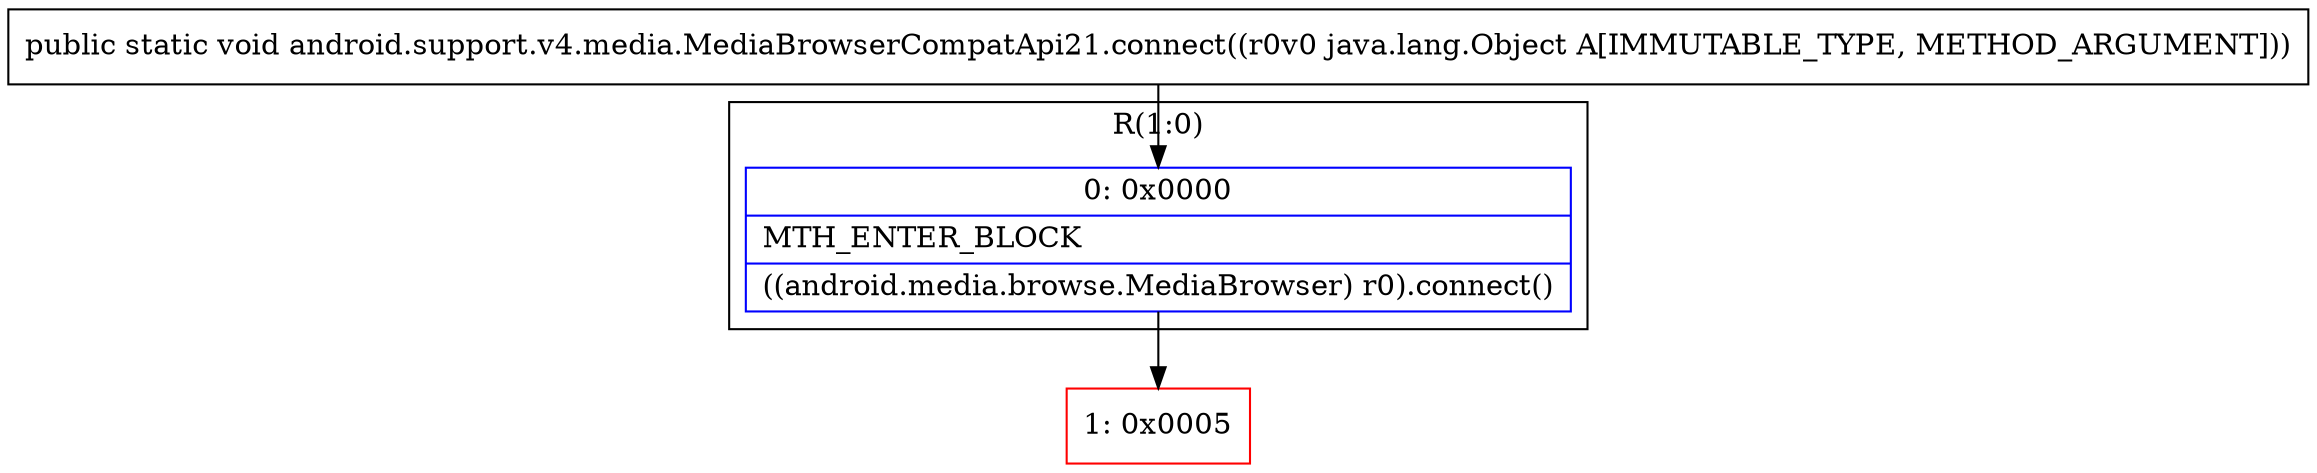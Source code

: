 digraph "CFG forandroid.support.v4.media.MediaBrowserCompatApi21.connect(Ljava\/lang\/Object;)V" {
subgraph cluster_Region_1244818910 {
label = "R(1:0)";
node [shape=record,color=blue];
Node_0 [shape=record,label="{0\:\ 0x0000|MTH_ENTER_BLOCK\l|((android.media.browse.MediaBrowser) r0).connect()\l}"];
}
Node_1 [shape=record,color=red,label="{1\:\ 0x0005}"];
MethodNode[shape=record,label="{public static void android.support.v4.media.MediaBrowserCompatApi21.connect((r0v0 java.lang.Object A[IMMUTABLE_TYPE, METHOD_ARGUMENT])) }"];
MethodNode -> Node_0;
Node_0 -> Node_1;
}

